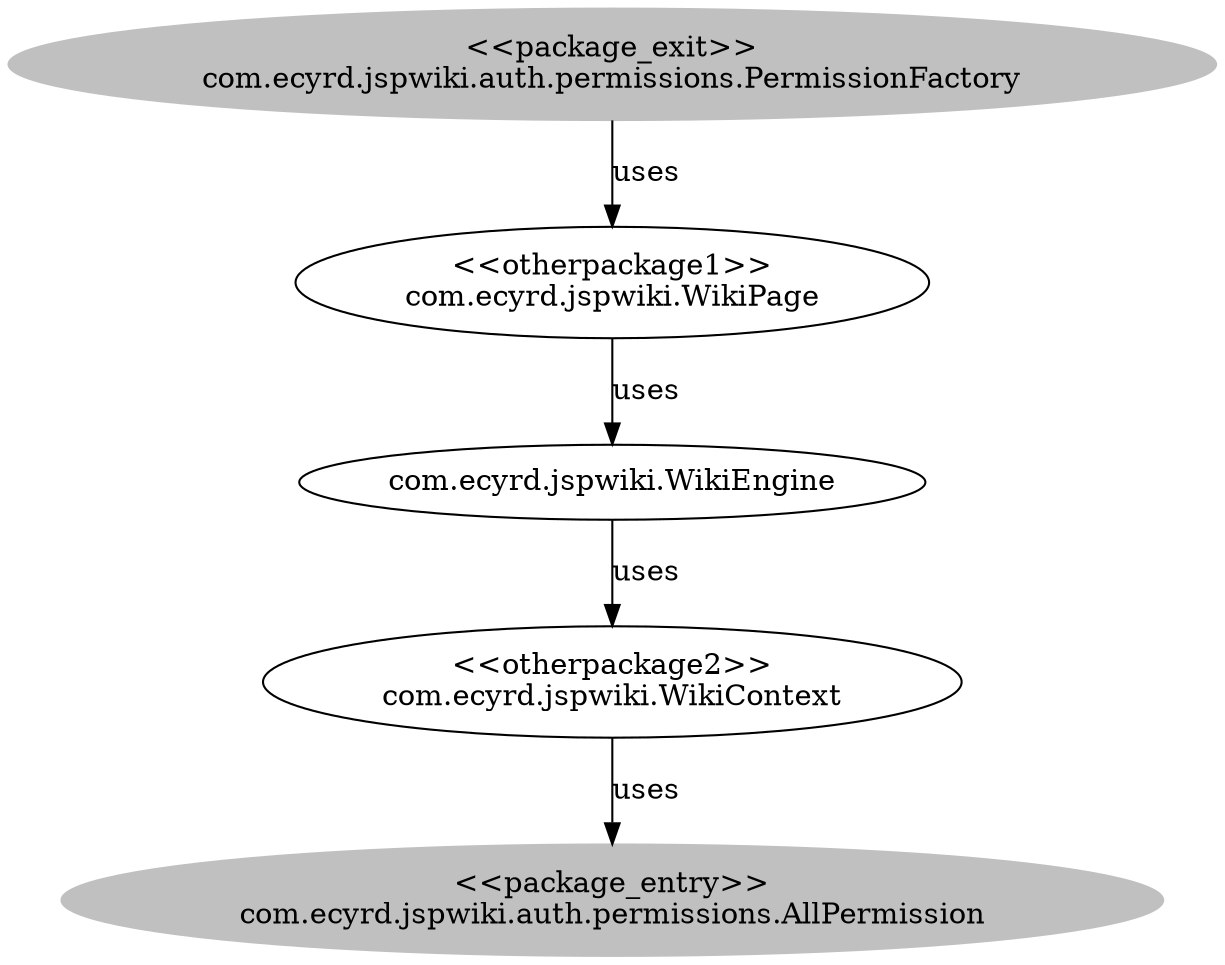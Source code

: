 digraph cd {
	com_ecyrd_jspwiki_auth_permissions_PermissionFactory [label="<<package_exit>>
com.ecyrd.jspwiki.auth.permissions.PermissionFactory",style=filled,color="grey"];
	com_ecyrd_jspwiki_auth_permissions_AllPermission [label="<<package_entry>>
com.ecyrd.jspwiki.auth.permissions.AllPermission",style=filled,color="grey"];
	com_ecyrd_jspwiki_WikiPage [label="<<otherpackage1>>
com.ecyrd.jspwiki.WikiPage"];
	com_ecyrd_jspwiki_WikiContext [label="<<otherpackage2>>
com.ecyrd.jspwiki.WikiContext"];
	com_ecyrd_jspwiki_WikiEngine [label="com.ecyrd.jspwiki.WikiEngine"];
	com_ecyrd_jspwiki_auth_permissions_PermissionFactory -> com_ecyrd_jspwiki_WikiPage [label=uses];
	com_ecyrd_jspwiki_WikiContext -> com_ecyrd_jspwiki_auth_permissions_AllPermission [label=uses];
	com_ecyrd_jspwiki_WikiPage -> com_ecyrd_jspwiki_WikiEngine [label=uses];
	com_ecyrd_jspwiki_WikiEngine -> com_ecyrd_jspwiki_WikiContext [label=uses];
}
